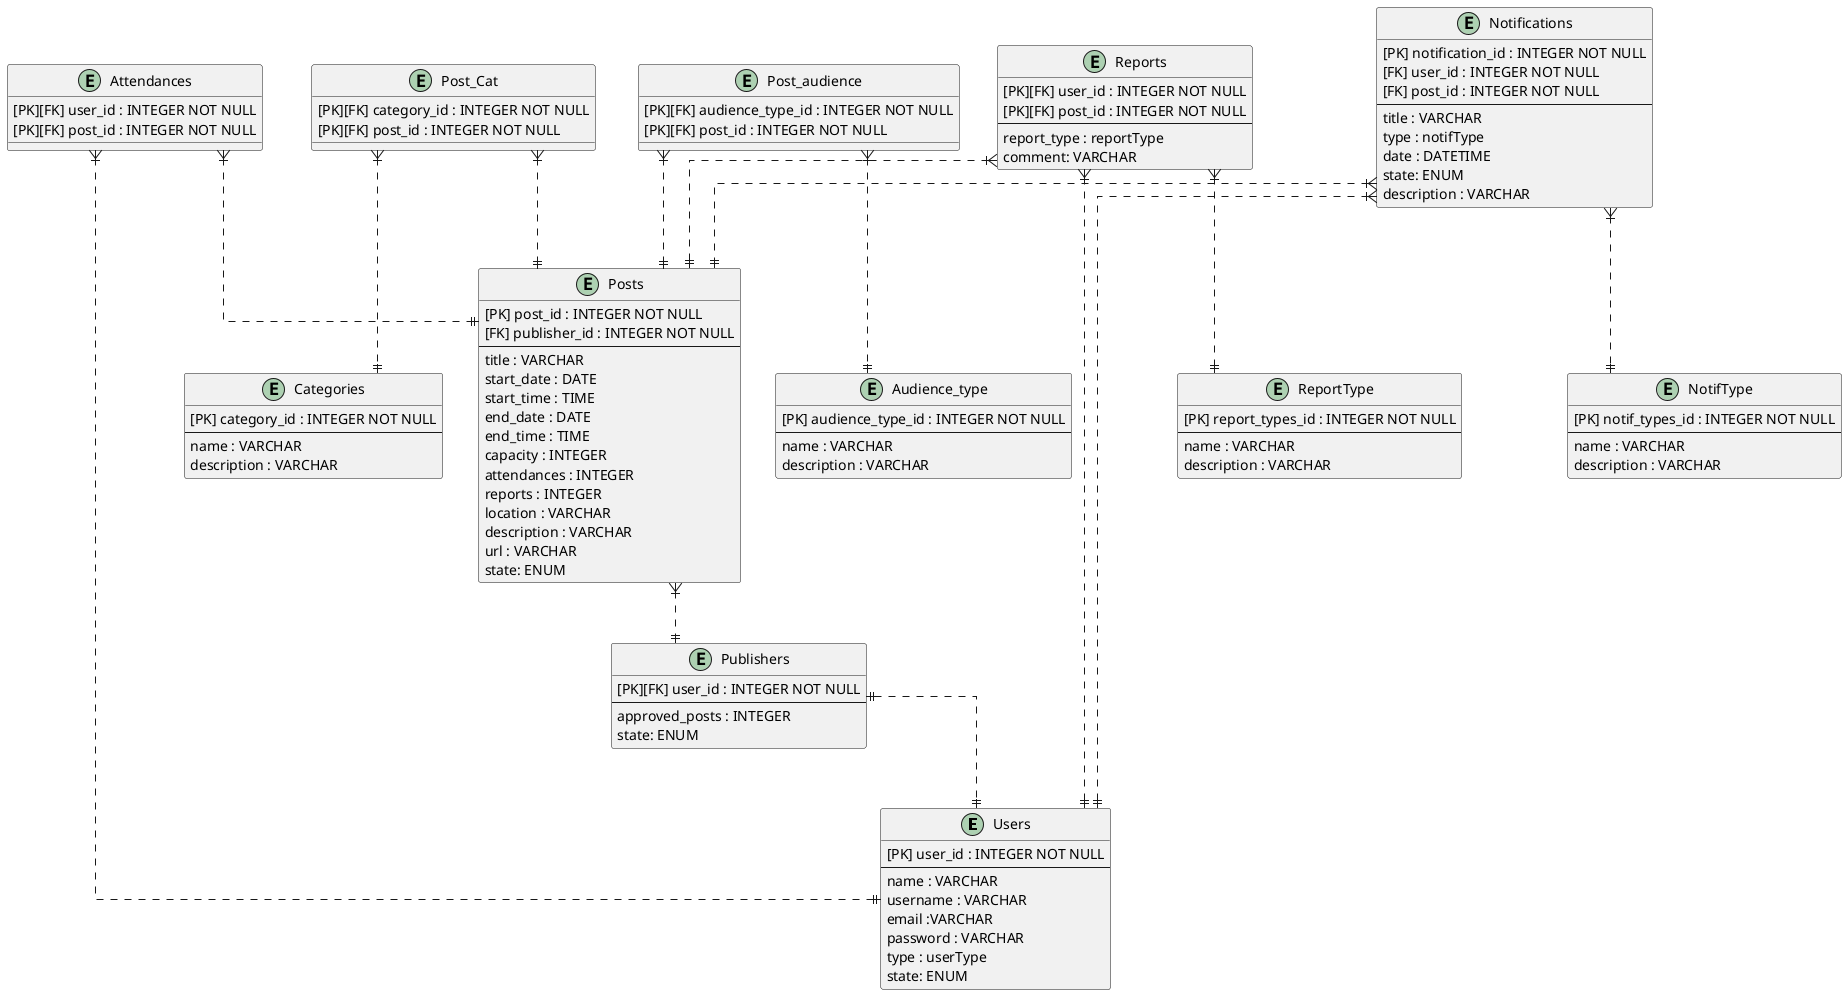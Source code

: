 @startuml entity_relation

' hide the spot
' hide circle

' avoid problems with angled crows feet
skinparam linetype ortho


entity "Users" as users {
    [PK] user_id : INTEGER NOT NULL
    --
    name : VARCHAR
    username : VARCHAR
    email :VARCHAR
    password : VARCHAR
    type : userType
    state: ENUM
}

entity "Publishers" as publishers {
    [PK][FK] user_id : INTEGER NOT NULL
    --
    approved_posts : INTEGER
    state: ENUM
}

entity "Posts" as posts {
    [PK] post_id : INTEGER NOT NULL
    [FK] publisher_id : INTEGER NOT NULL
    --
    title : VARCHAR
    start_date : DATE
    start_time : TIME
    end_date : DATE
    end_time : TIME
    capacity : INTEGER
    attendances : INTEGER
    reports : INTEGER
    location : VARCHAR
    description : VARCHAR
    url : VARCHAR
    state: ENUM
}

entity "Categories" as cats {
    [PK] category_id : INTEGER NOT NULL
    --
    name : VARCHAR
    description : VARCHAR
}

entity "Post_Cat" as post_cat {
    [PK][FK] category_id : INTEGER NOT NULL
    [PK][FK] post_id : INTEGER NOT NULL
}

entity "Audience_type" as audience_type {
    [PK] audience_type_id : INTEGER NOT NULL
    --
    name : VARCHAR
    description : VARCHAR
}

entity "Post_audience" as post_audience {
    [PK][FK] audience_type_id : INTEGER NOT NULL
    [PK][FK] post_id : INTEGER NOT NULL
}

entity "Attendances" as attendances {
    [PK][FK] user_id : INTEGER NOT NULL
    [PK][FK] post_id : INTEGER NOT NULL
}

entity "ReportType" as report_types {
    [PK] report_types_id : INTEGER NOT NULL
    --
    name : VARCHAR
    description : VARCHAR
}

entity "Reports" as reports {
    [PK][FK] user_id : INTEGER NOT NULL
    [PK][FK] post_id : INTEGER NOT NULL
    --
    report_type : reportType
    comment: VARCHAR
}


entity "NotifType" as notifTypes {
    [PK] notif_types_id : INTEGER NOT NULL
    --
    name : VARCHAR
    description : VARCHAR
}

entity "Notifications" as notifs {
    [PK] notification_id : INTEGER NOT NULL
    [FK] user_id : INTEGER NOT NULL
    [FK] post_id : INTEGER NOT NULL
    --
    title : VARCHAR
    type : notifType
    date : DATETIME
    state: ENUM
    description : VARCHAR
}

publishers ||..|| users
posts }|..|| publishers
post_cat }|..|| posts
post_cat }|..|| cats
post_audience }|..|| posts
post_audience }|..|| audience_type
attendances }|..|| posts
attendances }|..|| users
reports }|..|| posts
reports }|..|| users
reports }|..|| report_types

notifs }|..|| users
notifs }|..|| posts
notifs }|..|| notifTypes





@enduml
